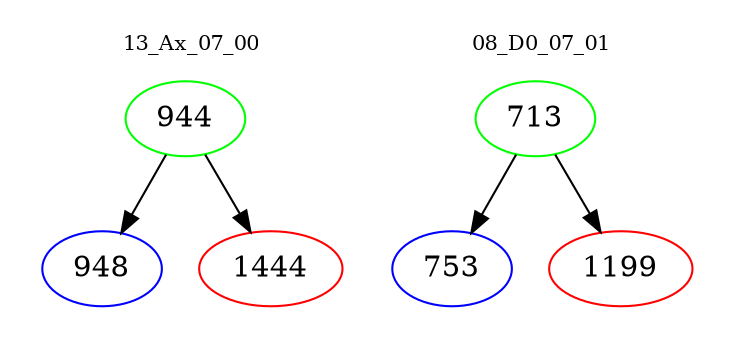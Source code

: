 digraph{
subgraph cluster_0 {
color = white
label = "13_Ax_07_00";
fontsize=10;
T0_944 [label="944", color="green"]
T0_944 -> T0_948 [color="black"]
T0_948 [label="948", color="blue"]
T0_944 -> T0_1444 [color="black"]
T0_1444 [label="1444", color="red"]
}
subgraph cluster_1 {
color = white
label = "08_D0_07_01";
fontsize=10;
T1_713 [label="713", color="green"]
T1_713 -> T1_753 [color="black"]
T1_753 [label="753", color="blue"]
T1_713 -> T1_1199 [color="black"]
T1_1199 [label="1199", color="red"]
}
}
